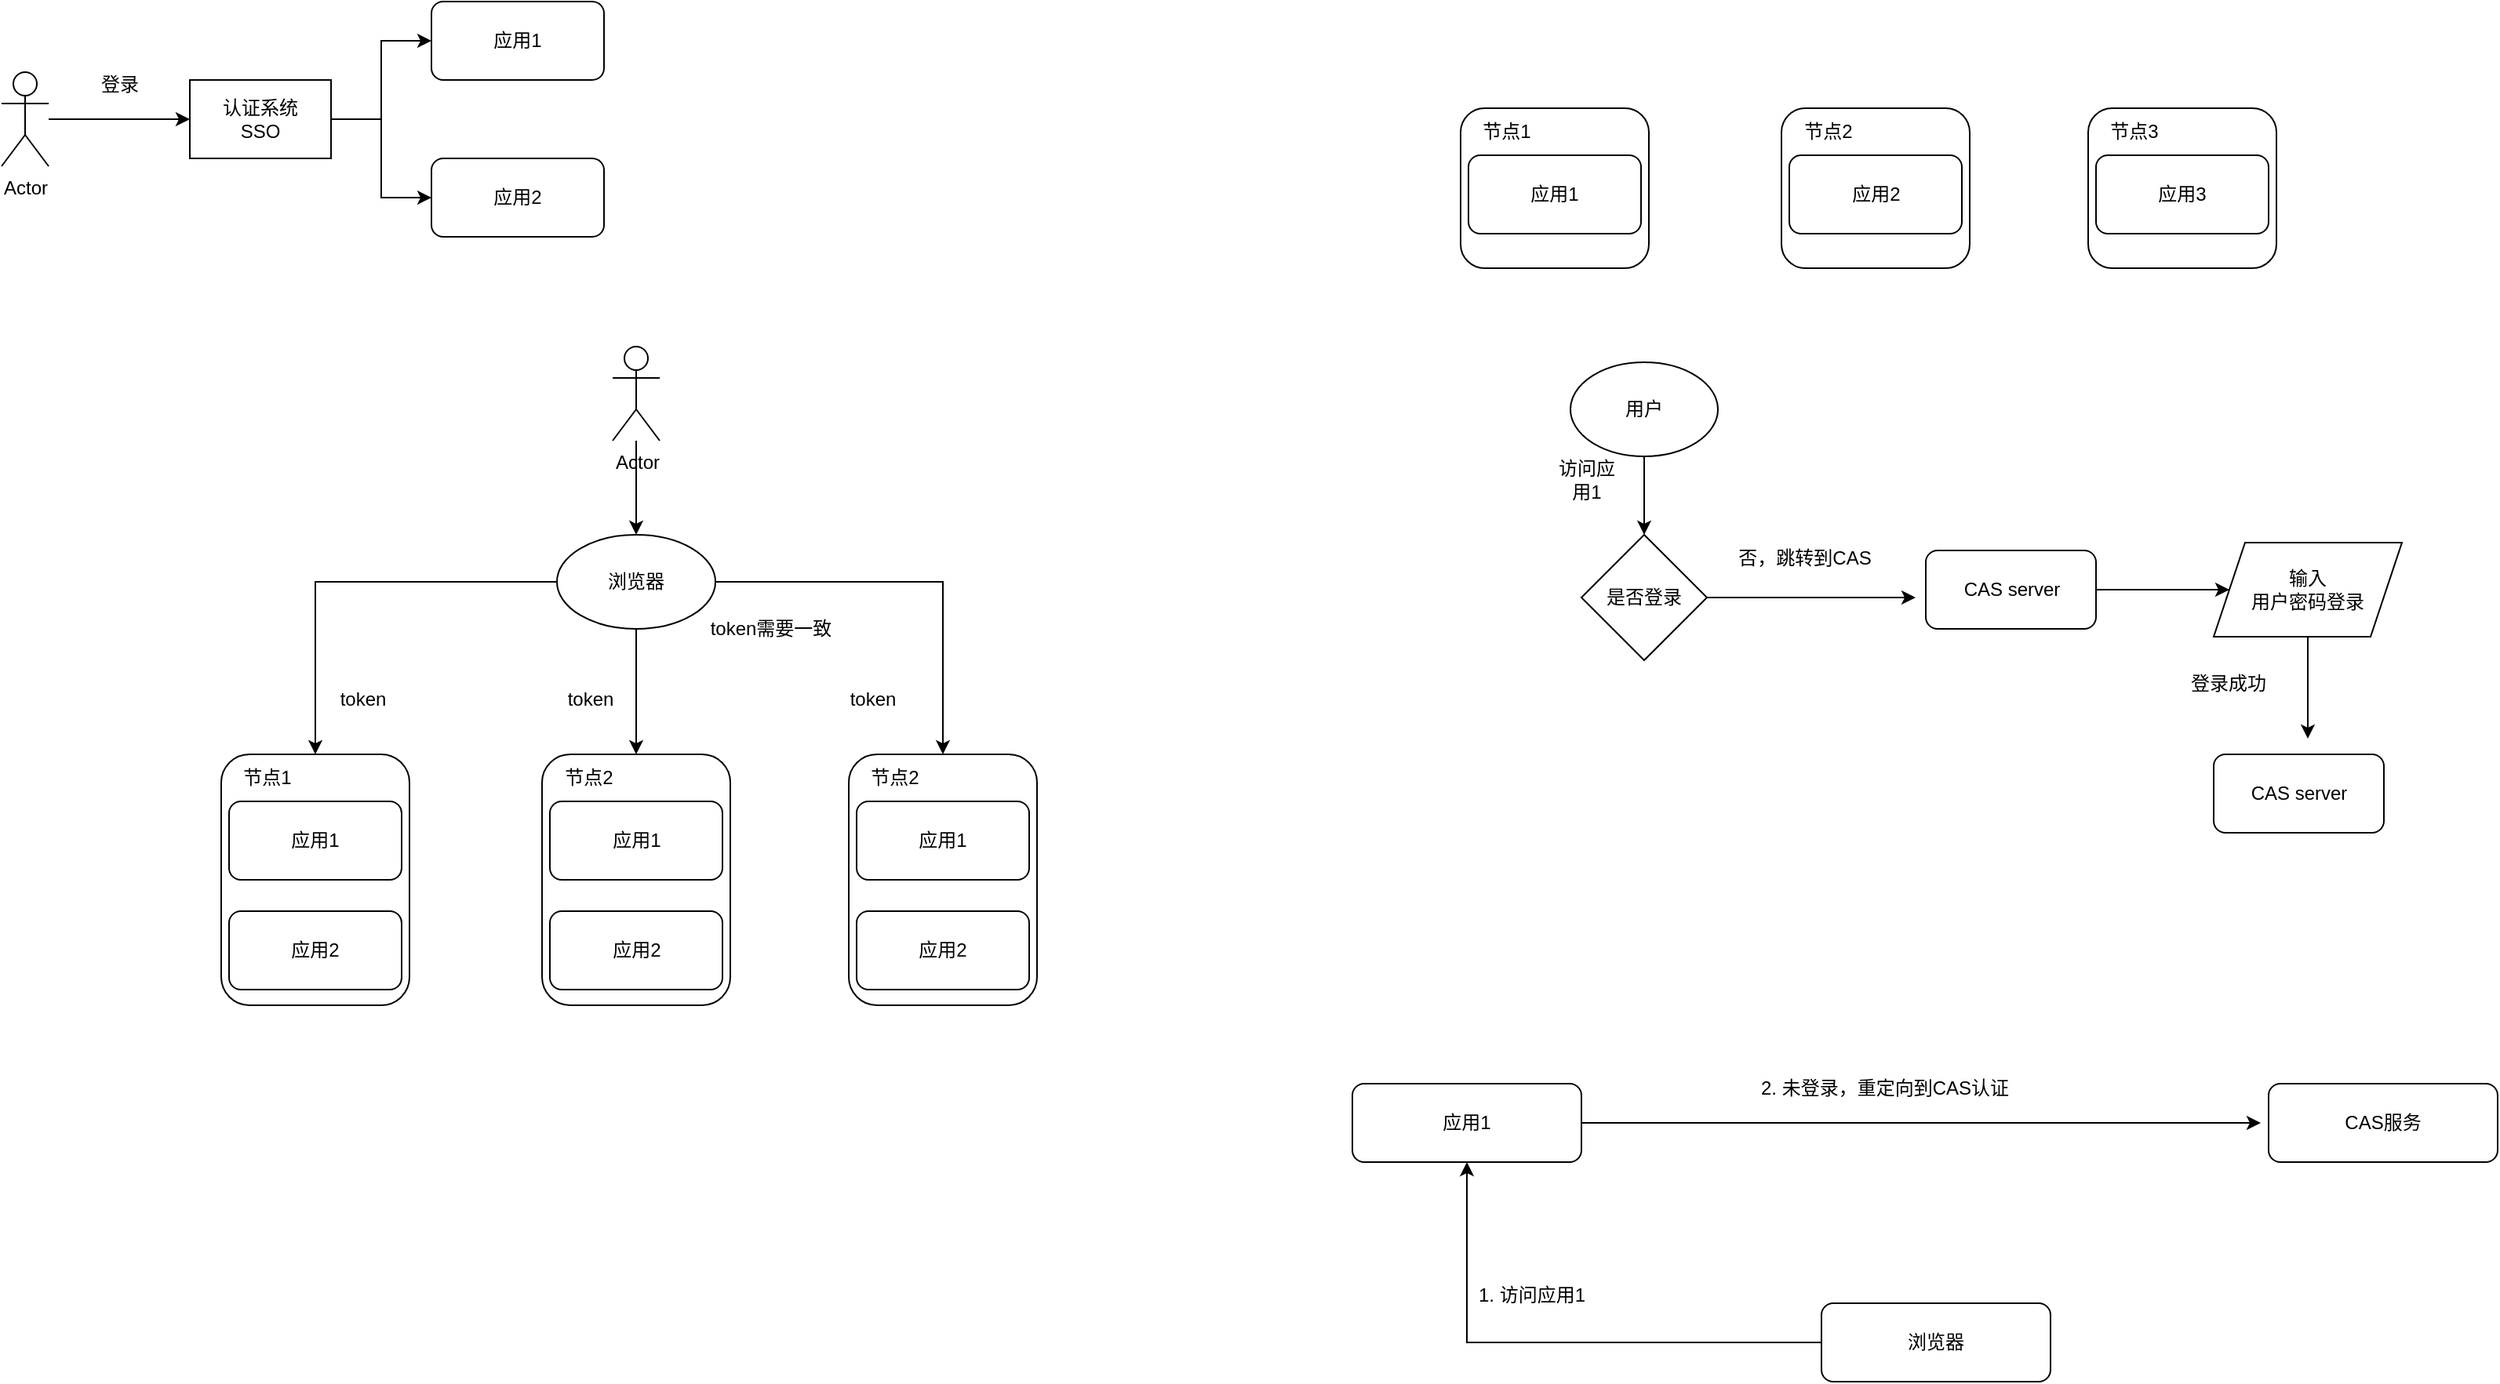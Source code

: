 <mxfile version="24.7.16">
  <diagram name="第 1 页" id="hUvAZ0WPvpxfvWi5kobd">
    <mxGraphModel dx="1259" dy="742" grid="1" gridSize="10" guides="1" tooltips="1" connect="1" arrows="1" fold="1" page="1" pageScale="1" pageWidth="827" pageHeight="1169" math="0" shadow="0">
      <root>
        <mxCell id="0" />
        <mxCell id="1" parent="0" />
        <mxCell id="kJZOsDaVOi0qlnuCAcyV-1" value="应用1" style="rounded=1;whiteSpace=wrap;html=1;" vertex="1" parent="1">
          <mxGeometry x="304" y="170" width="110" height="50" as="geometry" />
        </mxCell>
        <mxCell id="kJZOsDaVOi0qlnuCAcyV-2" value="应用2" style="rounded=1;whiteSpace=wrap;html=1;" vertex="1" parent="1">
          <mxGeometry x="304" y="270" width="110" height="50" as="geometry" />
        </mxCell>
        <mxCell id="kJZOsDaVOi0qlnuCAcyV-4" style="edgeStyle=orthogonalEdgeStyle;rounded=0;orthogonalLoop=1;jettySize=auto;html=1;entryX=0;entryY=0.5;entryDx=0;entryDy=0;" edge="1" parent="1" source="kJZOsDaVOi0qlnuCAcyV-3" target="kJZOsDaVOi0qlnuCAcyV-1">
          <mxGeometry relative="1" as="geometry" />
        </mxCell>
        <mxCell id="kJZOsDaVOi0qlnuCAcyV-5" style="edgeStyle=orthogonalEdgeStyle;rounded=0;orthogonalLoop=1;jettySize=auto;html=1;entryX=0;entryY=0.5;entryDx=0;entryDy=0;" edge="1" parent="1" source="kJZOsDaVOi0qlnuCAcyV-3" target="kJZOsDaVOi0qlnuCAcyV-2">
          <mxGeometry relative="1" as="geometry" />
        </mxCell>
        <mxCell id="kJZOsDaVOi0qlnuCAcyV-3" value="认证系统&lt;br&gt;SSO" style="rounded=0;whiteSpace=wrap;html=1;" vertex="1" parent="1">
          <mxGeometry x="150" y="220" width="90" height="50" as="geometry" />
        </mxCell>
        <mxCell id="kJZOsDaVOi0qlnuCAcyV-7" style="edgeStyle=orthogonalEdgeStyle;rounded=0;orthogonalLoop=1;jettySize=auto;html=1;entryX=0;entryY=0.5;entryDx=0;entryDy=0;" edge="1" parent="1" source="kJZOsDaVOi0qlnuCAcyV-6" target="kJZOsDaVOi0qlnuCAcyV-3">
          <mxGeometry relative="1" as="geometry" />
        </mxCell>
        <mxCell id="kJZOsDaVOi0qlnuCAcyV-6" value="Actor" style="shape=umlActor;verticalLabelPosition=bottom;verticalAlign=top;html=1;outlineConnect=0;" vertex="1" parent="1">
          <mxGeometry x="30" y="215" width="30" height="60" as="geometry" />
        </mxCell>
        <mxCell id="kJZOsDaVOi0qlnuCAcyV-8" value="登录" style="text;html=1;align=center;verticalAlign=middle;resizable=0;points=[];autosize=1;strokeColor=none;fillColor=none;" vertex="1" parent="1">
          <mxGeometry x="80" y="208" width="50" height="30" as="geometry" />
        </mxCell>
        <mxCell id="kJZOsDaVOi0qlnuCAcyV-9" value="" style="rounded=1;whiteSpace=wrap;html=1;" vertex="1" parent="1">
          <mxGeometry x="170" y="650" width="120" height="160" as="geometry" />
        </mxCell>
        <mxCell id="kJZOsDaVOi0qlnuCAcyV-10" value="节点1" style="text;html=1;align=center;verticalAlign=middle;resizable=0;points=[];autosize=1;strokeColor=none;fillColor=none;" vertex="1" parent="1">
          <mxGeometry x="174" y="650" width="50" height="30" as="geometry" />
        </mxCell>
        <mxCell id="kJZOsDaVOi0qlnuCAcyV-11" value="应用1" style="rounded=1;whiteSpace=wrap;html=1;" vertex="1" parent="1">
          <mxGeometry x="175" y="680" width="110" height="50" as="geometry" />
        </mxCell>
        <mxCell id="kJZOsDaVOi0qlnuCAcyV-12" value="应用2" style="rounded=1;whiteSpace=wrap;html=1;" vertex="1" parent="1">
          <mxGeometry x="175" y="750" width="110" height="50" as="geometry" />
        </mxCell>
        <mxCell id="kJZOsDaVOi0qlnuCAcyV-13" value="" style="rounded=1;whiteSpace=wrap;html=1;" vertex="1" parent="1">
          <mxGeometry x="374.5" y="650" width="120" height="160" as="geometry" />
        </mxCell>
        <mxCell id="kJZOsDaVOi0qlnuCAcyV-14" value="节点2" style="text;html=1;align=center;verticalAlign=middle;resizable=0;points=[];autosize=1;strokeColor=none;fillColor=none;" vertex="1" parent="1">
          <mxGeometry x="378.5" y="650" width="50" height="30" as="geometry" />
        </mxCell>
        <mxCell id="kJZOsDaVOi0qlnuCAcyV-15" value="应用1" style="rounded=1;whiteSpace=wrap;html=1;" vertex="1" parent="1">
          <mxGeometry x="379.5" y="680" width="110" height="50" as="geometry" />
        </mxCell>
        <mxCell id="kJZOsDaVOi0qlnuCAcyV-16" value="应用2" style="rounded=1;whiteSpace=wrap;html=1;" vertex="1" parent="1">
          <mxGeometry x="379.5" y="750" width="110" height="50" as="geometry" />
        </mxCell>
        <mxCell id="kJZOsDaVOi0qlnuCAcyV-37" style="edgeStyle=orthogonalEdgeStyle;rounded=0;orthogonalLoop=1;jettySize=auto;html=1;entryX=0.5;entryY=0;entryDx=0;entryDy=0;" edge="1" parent="1" source="kJZOsDaVOi0qlnuCAcyV-17" target="kJZOsDaVOi0qlnuCAcyV-25">
          <mxGeometry relative="1" as="geometry" />
        </mxCell>
        <mxCell id="kJZOsDaVOi0qlnuCAcyV-17" value="Actor" style="shape=umlActor;verticalLabelPosition=bottom;verticalAlign=top;html=1;outlineConnect=0;" vertex="1" parent="1">
          <mxGeometry x="419.5" y="390" width="30" height="60" as="geometry" />
        </mxCell>
        <mxCell id="kJZOsDaVOi0qlnuCAcyV-19" value="" style="rounded=1;whiteSpace=wrap;html=1;" vertex="1" parent="1">
          <mxGeometry x="570" y="650" width="120" height="160" as="geometry" />
        </mxCell>
        <mxCell id="kJZOsDaVOi0qlnuCAcyV-20" value="节点2" style="text;html=1;align=center;verticalAlign=middle;resizable=0;points=[];autosize=1;strokeColor=none;fillColor=none;" vertex="1" parent="1">
          <mxGeometry x="574" y="650" width="50" height="30" as="geometry" />
        </mxCell>
        <mxCell id="kJZOsDaVOi0qlnuCAcyV-21" value="应用1" style="rounded=1;whiteSpace=wrap;html=1;" vertex="1" parent="1">
          <mxGeometry x="575" y="680" width="110" height="50" as="geometry" />
        </mxCell>
        <mxCell id="kJZOsDaVOi0qlnuCAcyV-22" value="应用2" style="rounded=1;whiteSpace=wrap;html=1;" vertex="1" parent="1">
          <mxGeometry x="575" y="750" width="110" height="50" as="geometry" />
        </mxCell>
        <mxCell id="kJZOsDaVOi0qlnuCAcyV-29" style="edgeStyle=orthogonalEdgeStyle;rounded=0;orthogonalLoop=1;jettySize=auto;html=1;entryX=0.5;entryY=0;entryDx=0;entryDy=0;" edge="1" parent="1" source="kJZOsDaVOi0qlnuCAcyV-25" target="kJZOsDaVOi0qlnuCAcyV-9">
          <mxGeometry relative="1" as="geometry" />
        </mxCell>
        <mxCell id="kJZOsDaVOi0qlnuCAcyV-31" style="edgeStyle=orthogonalEdgeStyle;rounded=0;orthogonalLoop=1;jettySize=auto;html=1;entryX=0.5;entryY=0;entryDx=0;entryDy=0;" edge="1" parent="1" source="kJZOsDaVOi0qlnuCAcyV-25" target="kJZOsDaVOi0qlnuCAcyV-19">
          <mxGeometry relative="1" as="geometry" />
        </mxCell>
        <mxCell id="kJZOsDaVOi0qlnuCAcyV-32" style="edgeStyle=orthogonalEdgeStyle;rounded=0;orthogonalLoop=1;jettySize=auto;html=1;entryX=0.5;entryY=0;entryDx=0;entryDy=0;" edge="1" parent="1" source="kJZOsDaVOi0qlnuCAcyV-25" target="kJZOsDaVOi0qlnuCAcyV-13">
          <mxGeometry relative="1" as="geometry" />
        </mxCell>
        <mxCell id="kJZOsDaVOi0qlnuCAcyV-25" value="浏览器" style="ellipse;whiteSpace=wrap;html=1;" vertex="1" parent="1">
          <mxGeometry x="384" y="510" width="101" height="60" as="geometry" />
        </mxCell>
        <mxCell id="kJZOsDaVOi0qlnuCAcyV-33" value="token" style="text;html=1;align=center;verticalAlign=middle;resizable=0;points=[];autosize=1;strokeColor=none;fillColor=none;" vertex="1" parent="1">
          <mxGeometry x="235" y="600" width="50" height="30" as="geometry" />
        </mxCell>
        <mxCell id="kJZOsDaVOi0qlnuCAcyV-34" value="token" style="text;html=1;align=center;verticalAlign=middle;resizable=0;points=[];autosize=1;strokeColor=none;fillColor=none;" vertex="1" parent="1">
          <mxGeometry x="379.5" y="600" width="50" height="30" as="geometry" />
        </mxCell>
        <mxCell id="kJZOsDaVOi0qlnuCAcyV-35" value="token" style="text;html=1;align=center;verticalAlign=middle;resizable=0;points=[];autosize=1;strokeColor=none;fillColor=none;" vertex="1" parent="1">
          <mxGeometry x="560" y="600" width="50" height="30" as="geometry" />
        </mxCell>
        <mxCell id="kJZOsDaVOi0qlnuCAcyV-36" value="token需要一致" style="text;html=1;align=center;verticalAlign=middle;resizable=0;points=[];autosize=1;strokeColor=none;fillColor=none;" vertex="1" parent="1">
          <mxGeometry x="470" y="555" width="100" height="30" as="geometry" />
        </mxCell>
        <mxCell id="kJZOsDaVOi0qlnuCAcyV-39" value="" style="rounded=1;whiteSpace=wrap;html=1;" vertex="1" parent="1">
          <mxGeometry x="960" y="238" width="120" height="102" as="geometry" />
        </mxCell>
        <mxCell id="kJZOsDaVOi0qlnuCAcyV-40" value="节点1" style="text;html=1;align=center;verticalAlign=middle;resizable=0;points=[];autosize=1;strokeColor=none;fillColor=none;" vertex="1" parent="1">
          <mxGeometry x="964" y="238" width="50" height="30" as="geometry" />
        </mxCell>
        <mxCell id="kJZOsDaVOi0qlnuCAcyV-41" value="应用1" style="rounded=1;whiteSpace=wrap;html=1;" vertex="1" parent="1">
          <mxGeometry x="965" y="268" width="110" height="50" as="geometry" />
        </mxCell>
        <mxCell id="kJZOsDaVOi0qlnuCAcyV-43" value="" style="rounded=1;whiteSpace=wrap;html=1;" vertex="1" parent="1">
          <mxGeometry x="1164.5" y="238" width="120" height="102" as="geometry" />
        </mxCell>
        <mxCell id="kJZOsDaVOi0qlnuCAcyV-44" value="节点2" style="text;html=1;align=center;verticalAlign=middle;resizable=0;points=[];autosize=1;strokeColor=none;fillColor=none;" vertex="1" parent="1">
          <mxGeometry x="1168.5" y="238" width="50" height="30" as="geometry" />
        </mxCell>
        <mxCell id="kJZOsDaVOi0qlnuCAcyV-45" value="应用2" style="rounded=1;whiteSpace=wrap;html=1;" vertex="1" parent="1">
          <mxGeometry x="1169.5" y="268" width="110" height="50" as="geometry" />
        </mxCell>
        <mxCell id="kJZOsDaVOi0qlnuCAcyV-47" value="" style="rounded=1;whiteSpace=wrap;html=1;" vertex="1" parent="1">
          <mxGeometry x="1360" y="238" width="120" height="102" as="geometry" />
        </mxCell>
        <mxCell id="kJZOsDaVOi0qlnuCAcyV-48" value="节点3" style="text;html=1;align=center;verticalAlign=middle;resizable=0;points=[];autosize=1;strokeColor=none;fillColor=none;" vertex="1" parent="1">
          <mxGeometry x="1364" y="238" width="50" height="30" as="geometry" />
        </mxCell>
        <mxCell id="kJZOsDaVOi0qlnuCAcyV-49" value="应用3" style="rounded=1;whiteSpace=wrap;html=1;" vertex="1" parent="1">
          <mxGeometry x="1365" y="268" width="110" height="50" as="geometry" />
        </mxCell>
        <mxCell id="kJZOsDaVOi0qlnuCAcyV-57" style="edgeStyle=orthogonalEdgeStyle;rounded=0;orthogonalLoop=1;jettySize=auto;html=1;" edge="1" parent="1" source="kJZOsDaVOi0qlnuCAcyV-56">
          <mxGeometry relative="1" as="geometry">
            <mxPoint x="1077" y="510" as="targetPoint" />
          </mxGeometry>
        </mxCell>
        <mxCell id="kJZOsDaVOi0qlnuCAcyV-56" value="用户" style="ellipse;whiteSpace=wrap;html=1;" vertex="1" parent="1">
          <mxGeometry x="1030" y="400" width="94" height="60" as="geometry" />
        </mxCell>
        <mxCell id="kJZOsDaVOi0qlnuCAcyV-59" value="访问&lt;span style=&quot;text-wrap: wrap; font-size: 12px;&quot;&gt;应用1&lt;/span&gt;" style="text;html=1;align=center;verticalAlign=middle;resizable=0;points=[];autosize=1;strokeColor=none;fillColor=none;strokeWidth=1;fontSize=12;" vertex="1" parent="1">
          <mxGeometry x="1000" y="460" width="80" height="30" as="geometry" />
        </mxCell>
        <mxCell id="kJZOsDaVOi0qlnuCAcyV-62" style="edgeStyle=orthogonalEdgeStyle;rounded=0;orthogonalLoop=1;jettySize=auto;html=1;" edge="1" parent="1" source="kJZOsDaVOi0qlnuCAcyV-60">
          <mxGeometry relative="1" as="geometry">
            <mxPoint x="1250" y="550" as="targetPoint" />
          </mxGeometry>
        </mxCell>
        <mxCell id="kJZOsDaVOi0qlnuCAcyV-60" value="是否登录" style="rhombus;whiteSpace=wrap;html=1;" vertex="1" parent="1">
          <mxGeometry x="1037" y="510" width="80" height="80" as="geometry" />
        </mxCell>
        <mxCell id="kJZOsDaVOi0qlnuCAcyV-68" style="edgeStyle=orthogonalEdgeStyle;rounded=0;orthogonalLoop=1;jettySize=auto;html=1;entryX=0;entryY=0.5;entryDx=0;entryDy=0;" edge="1" parent="1" source="kJZOsDaVOi0qlnuCAcyV-61" target="kJZOsDaVOi0qlnuCAcyV-64">
          <mxGeometry relative="1" as="geometry" />
        </mxCell>
        <mxCell id="kJZOsDaVOi0qlnuCAcyV-61" value="CAS server" style="rounded=1;whiteSpace=wrap;html=1;" vertex="1" parent="1">
          <mxGeometry x="1256.5" y="520" width="108.5" height="50" as="geometry" />
        </mxCell>
        <mxCell id="kJZOsDaVOi0qlnuCAcyV-63" value="否，跳转到CAS" style="text;html=1;align=center;verticalAlign=middle;resizable=0;points=[];autosize=1;strokeColor=none;fillColor=none;" vertex="1" parent="1">
          <mxGeometry x="1124" y="510" width="110" height="30" as="geometry" />
        </mxCell>
        <mxCell id="kJZOsDaVOi0qlnuCAcyV-70" style="edgeStyle=orthogonalEdgeStyle;rounded=0;orthogonalLoop=1;jettySize=auto;html=1;" edge="1" parent="1" source="kJZOsDaVOi0qlnuCAcyV-64">
          <mxGeometry relative="1" as="geometry">
            <mxPoint x="1500" y="640" as="targetPoint" />
          </mxGeometry>
        </mxCell>
        <mxCell id="kJZOsDaVOi0qlnuCAcyV-64" value="输入&lt;div&gt;用户密码登录&lt;/div&gt;" style="shape=parallelogram;perimeter=parallelogramPerimeter;whiteSpace=wrap;html=1;fixedSize=1;" vertex="1" parent="1">
          <mxGeometry x="1440" y="515" width="120" height="60" as="geometry" />
        </mxCell>
        <mxCell id="kJZOsDaVOi0qlnuCAcyV-69" value="CAS server" style="rounded=1;whiteSpace=wrap;html=1;" vertex="1" parent="1">
          <mxGeometry x="1440" y="650" width="108.5" height="50" as="geometry" />
        </mxCell>
        <mxCell id="kJZOsDaVOi0qlnuCAcyV-71" value="登录成功" style="text;html=1;align=center;verticalAlign=middle;resizable=0;points=[];autosize=1;strokeColor=none;fillColor=none;" vertex="1" parent="1">
          <mxGeometry x="1414" y="590" width="70" height="30" as="geometry" />
        </mxCell>
        <mxCell id="kJZOsDaVOi0qlnuCAcyV-82" style="edgeStyle=orthogonalEdgeStyle;rounded=0;orthogonalLoop=1;jettySize=auto;html=1;" edge="1" parent="1" source="kJZOsDaVOi0qlnuCAcyV-72">
          <mxGeometry relative="1" as="geometry">
            <mxPoint x="1470" y="885" as="targetPoint" />
          </mxGeometry>
        </mxCell>
        <mxCell id="kJZOsDaVOi0qlnuCAcyV-72" value="应用1" style="rounded=1;whiteSpace=wrap;html=1;" vertex="1" parent="1">
          <mxGeometry x="891" y="860" width="146" height="50" as="geometry" />
        </mxCell>
        <mxCell id="kJZOsDaVOi0qlnuCAcyV-74" value="CAS服务" style="rounded=1;whiteSpace=wrap;html=1;" vertex="1" parent="1">
          <mxGeometry x="1475" y="860" width="146" height="50" as="geometry" />
        </mxCell>
        <mxCell id="kJZOsDaVOi0qlnuCAcyV-81" style="edgeStyle=orthogonalEdgeStyle;rounded=0;orthogonalLoop=1;jettySize=auto;html=1;entryX=0.5;entryY=1;entryDx=0;entryDy=0;" edge="1" parent="1" source="kJZOsDaVOi0qlnuCAcyV-77" target="kJZOsDaVOi0qlnuCAcyV-72">
          <mxGeometry relative="1" as="geometry" />
        </mxCell>
        <mxCell id="kJZOsDaVOi0qlnuCAcyV-77" value="浏览器" style="rounded=1;whiteSpace=wrap;html=1;" vertex="1" parent="1">
          <mxGeometry x="1190" y="1000" width="146" height="50" as="geometry" />
        </mxCell>
        <mxCell id="kJZOsDaVOi0qlnuCAcyV-80" value="1. 访问应用1" style="text;html=1;align=center;verticalAlign=middle;resizable=0;points=[];autosize=1;strokeColor=none;fillColor=none;" vertex="1" parent="1">
          <mxGeometry x="960" y="980" width="90" height="30" as="geometry" />
        </mxCell>
        <mxCell id="kJZOsDaVOi0qlnuCAcyV-83" value="2. 未登录，重定向到CAS认证" style="text;html=1;align=center;verticalAlign=middle;resizable=0;points=[];autosize=1;strokeColor=none;fillColor=none;" vertex="1" parent="1">
          <mxGeometry x="1140" y="848" width="180" height="30" as="geometry" />
        </mxCell>
      </root>
    </mxGraphModel>
  </diagram>
</mxfile>
